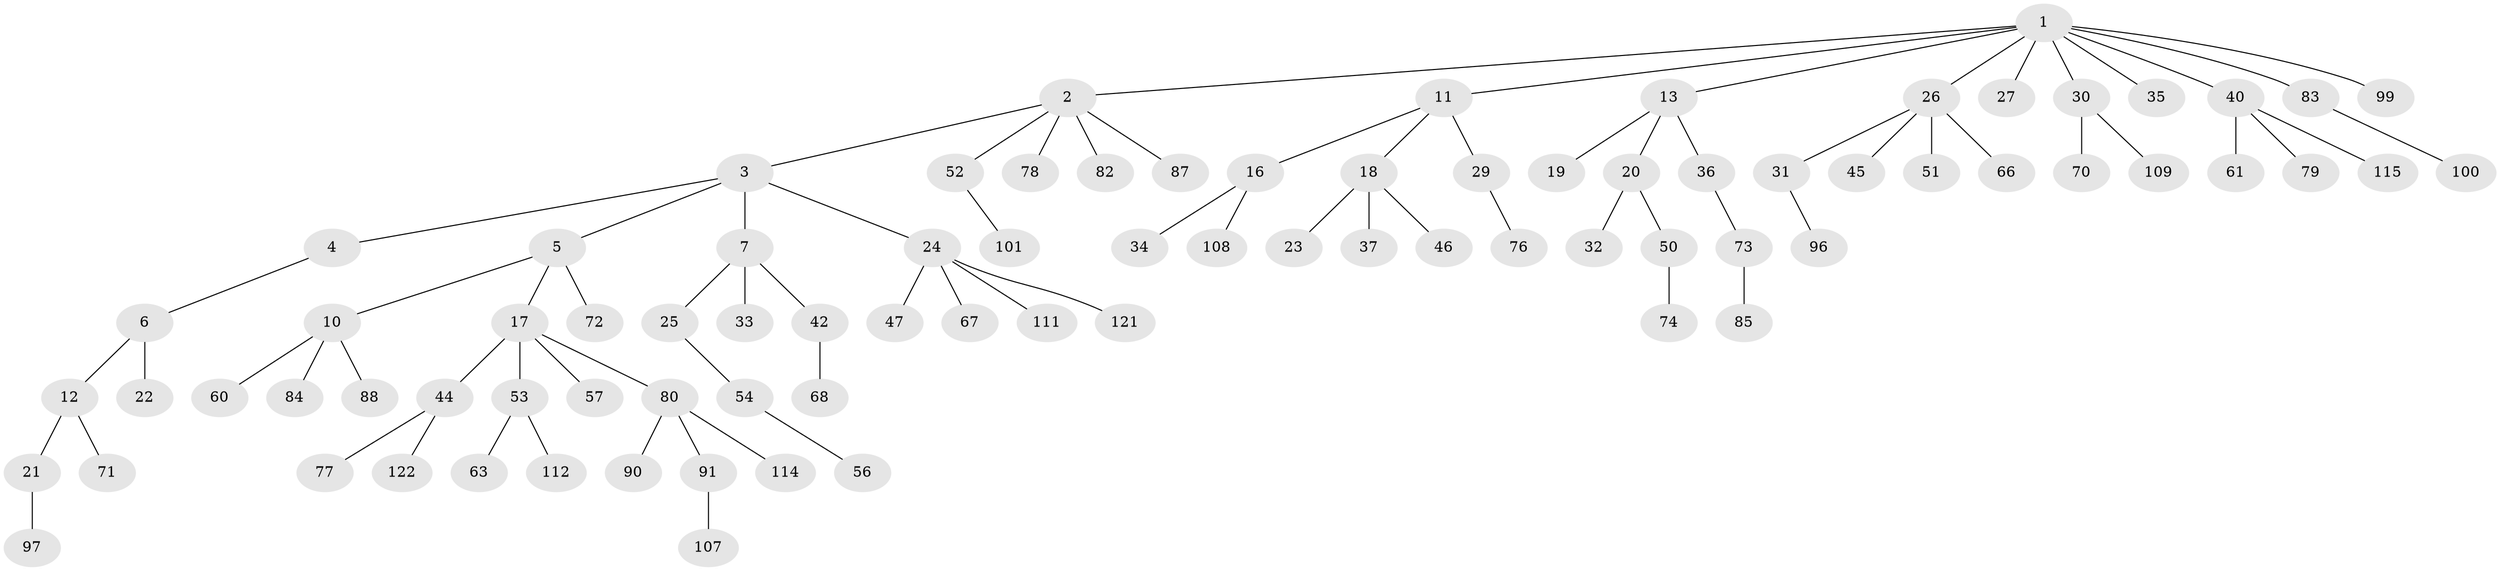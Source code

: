 // original degree distribution, {7: 0.01639344262295082, 6: 0.02459016393442623, 3: 0.07377049180327869, 5: 0.03278688524590164, 4: 0.07377049180327869, 1: 0.5163934426229508, 2: 0.26229508196721313}
// Generated by graph-tools (version 1.1) at 2025/11/02/27/25 16:11:27]
// undirected, 83 vertices, 82 edges
graph export_dot {
graph [start="1"]
  node [color=gray90,style=filled];
  1 [super="+8"];
  2 [super="+75"];
  3 [super="+41"];
  4 [super="+9"];
  5 [super="+86"];
  6;
  7 [super="+15"];
  10 [super="+28"];
  11;
  12 [super="+69"];
  13 [super="+14"];
  16 [super="+105"];
  17 [super="+103"];
  18 [super="+43"];
  19;
  20 [super="+118"];
  21 [super="+64"];
  22;
  23 [super="+120"];
  24 [super="+38"];
  25 [super="+94"];
  26 [super="+39"];
  27;
  29 [super="+49"];
  30 [super="+116"];
  31;
  32;
  33;
  34;
  35 [super="+119"];
  36;
  37 [super="+58"];
  40 [super="+55"];
  42 [super="+62"];
  44 [super="+113"];
  45 [super="+48"];
  46;
  47;
  50 [super="+65"];
  51;
  52;
  53 [super="+59"];
  54;
  56 [super="+81"];
  57;
  60;
  61 [super="+93"];
  63 [super="+117"];
  66;
  67;
  68 [super="+89"];
  70;
  71;
  72;
  73;
  74;
  76;
  77;
  78 [super="+98"];
  79 [super="+106"];
  80 [super="+92"];
  82 [super="+95"];
  83;
  84;
  85 [super="+102"];
  87;
  88;
  90;
  91;
  96 [super="+110"];
  97;
  99;
  100 [super="+104"];
  101;
  107;
  108;
  109;
  111;
  112;
  114;
  115;
  121;
  122;
  1 -- 2;
  1 -- 11;
  1 -- 26;
  1 -- 27;
  1 -- 30;
  1 -- 35;
  1 -- 99;
  1 -- 83;
  1 -- 40;
  1 -- 13;
  2 -- 3;
  2 -- 52;
  2 -- 78;
  2 -- 82;
  2 -- 87;
  3 -- 4;
  3 -- 5;
  3 -- 7;
  3 -- 24;
  4 -- 6;
  5 -- 10;
  5 -- 17;
  5 -- 72;
  6 -- 12;
  6 -- 22;
  7 -- 25;
  7 -- 42;
  7 -- 33;
  10 -- 60;
  10 -- 88;
  10 -- 84;
  11 -- 16;
  11 -- 18;
  11 -- 29;
  12 -- 21;
  12 -- 71;
  13 -- 19;
  13 -- 20;
  13 -- 36;
  16 -- 34;
  16 -- 108;
  17 -- 44;
  17 -- 53;
  17 -- 57;
  17 -- 80;
  18 -- 23;
  18 -- 37;
  18 -- 46;
  20 -- 32;
  20 -- 50;
  21 -- 97;
  24 -- 67;
  24 -- 121;
  24 -- 47;
  24 -- 111;
  25 -- 54;
  26 -- 31;
  26 -- 45;
  26 -- 51;
  26 -- 66;
  29 -- 76;
  30 -- 70;
  30 -- 109;
  31 -- 96;
  36 -- 73;
  40 -- 115;
  40 -- 61;
  40 -- 79;
  42 -- 68;
  44 -- 77;
  44 -- 122;
  50 -- 74;
  52 -- 101;
  53 -- 63;
  53 -- 112;
  54 -- 56;
  73 -- 85;
  80 -- 90;
  80 -- 91;
  80 -- 114;
  83 -- 100;
  91 -- 107;
}
